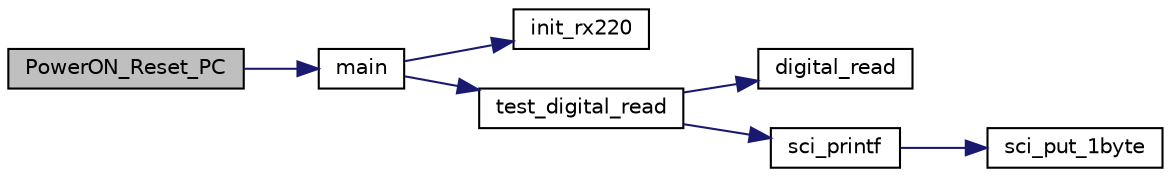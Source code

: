 digraph "PowerON_Reset_PC"
{
 // LATEX_PDF_SIZE
  edge [fontname="Helvetica",fontsize="10",labelfontname="Helvetica",labelfontsize="10"];
  node [fontname="Helvetica",fontsize="10",shape=record];
  rankdir="LR";
  Node1 [label="PowerON_Reset_PC",height=0.2,width=0.4,color="black", fillcolor="grey75", style="filled", fontcolor="black",tooltip=" "];
  Node1 -> Node2 [color="midnightblue",fontsize="10",style="solid",fontname="Helvetica"];
  Node2 [label="main",height=0.2,width=0.4,color="black", fillcolor="white", style="filled",URL="$resetprg_8c.html#a6288eba0f8e8ad3ab1544ad731eb7667",tooltip=" "];
  Node2 -> Node3 [color="midnightblue",fontsize="10",style="solid",fontname="Helvetica"];
  Node3 [label="init_rx220",height=0.2,width=0.4,color="black", fillcolor="white", style="filled",URL="$init__rx220_8c.html#ad67fc799d22f03b36e464c59af4a92fd",tooltip=" "];
  Node2 -> Node4 [color="midnightblue",fontsize="10",style="solid",fontname="Helvetica"];
  Node4 [label="test_digital_read",height=0.2,width=0.4,color="black", fillcolor="white", style="filled",URL="$test__function_8c.html#aab8dae652c61f986dcc5d864902a6ffc",tooltip=" "];
  Node4 -> Node5 [color="midnightblue",fontsize="10",style="solid",fontname="Helvetica"];
  Node5 [label="digital_read",height=0.2,width=0.4,color="black", fillcolor="white", style="filled",URL="$general__io_8c.html#a8a6158497d90adbd086fe047124f4f3f",tooltip="汎用入力ポートの取得"];
  Node4 -> Node6 [color="midnightblue",fontsize="10",style="solid",fontname="Helvetica"];
  Node6 [label="sci_printf",height=0.2,width=0.4,color="black", fillcolor="white", style="filled",URL="$sci_8c.html#a3bc09dd94f78f69af9bfdc6f1d63b38e",tooltip="文字列の送信処理"];
  Node6 -> Node7 [color="midnightblue",fontsize="10",style="solid",fontname="Helvetica"];
  Node7 [label="sci_put_1byte",height=0.2,width=0.4,color="black", fillcolor="white", style="filled",URL="$sci_8c.html#afde8ee429bc56d01adf33adaf34d8ec0",tooltip="1byteの送信処理"];
}
